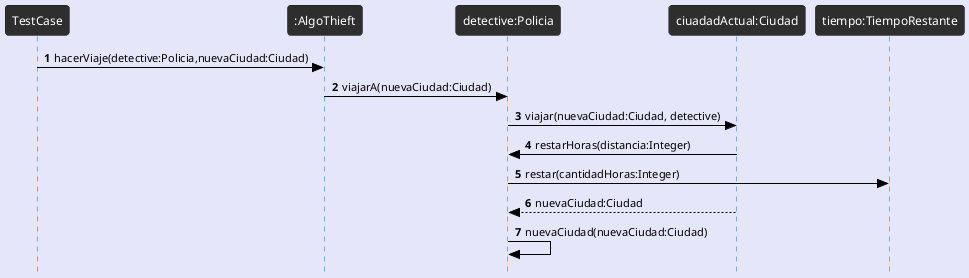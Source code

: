 @startuml Detective viaja de Montreal a Mexico
!theme reddress-darkblue
autonumber
skinparam style strictuml
skinparam BackGroundColor lavender
skinparam RoundCorner 7
skinparam SequenceGroupFontColor black
skinparam SequenceGroupBorderColor black
skinparam SequenceGroupBorderThickness 0.5
skinparam ArrowFontColor black
skinparam ArrowColor black
skinparam ActorFontColor black
skinparam participantFontSize 12
skinparam SequenceLifeLineBackGroundColor 2e2e2e

TestCase -> ":AlgoThieft" as juego: hacerViaje(detective:Policia,nuevaCiudad:Ciudad)
juego -> "detective:Policia" as detective: viajarA(nuevaCiudad:Ciudad)
detective -> "ciuadadActual:Ciudad" as ciudadActual: viajar(nuevaCiudad:Ciudad, detective)

ciudadActual -> detective: restarHoras(distancia:Integer)
detective -> "tiempo:TiempoRestante" as tiempo: restar(cantidadHoras:Integer)
'OPCION 2 
ciudadActual --> detective: nuevaCiudad:Ciudad
detective -> detective: nuevaCiudad(nuevaCiudad:Ciudad)


@enduml